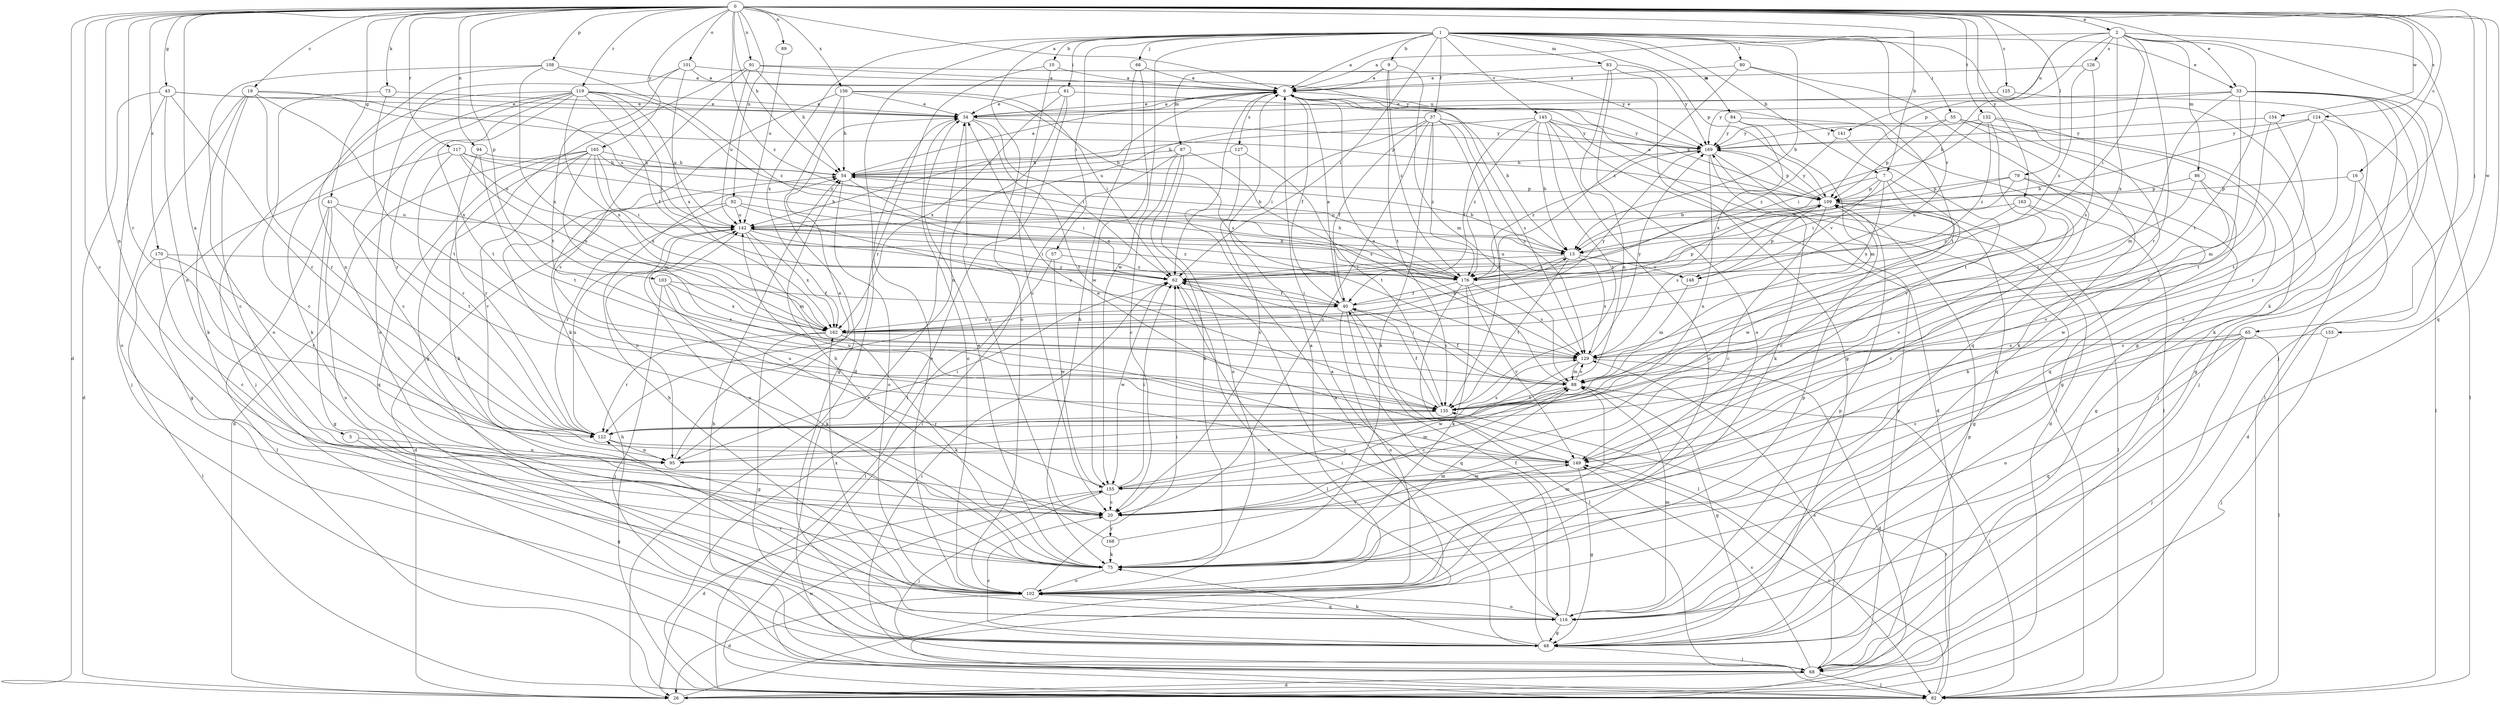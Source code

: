 strict digraph  {
0;
1;
2;
5;
6;
7;
9;
10;
13;
16;
19;
20;
26;
33;
34;
37;
40;
41;
43;
48;
54;
55;
57;
61;
62;
65;
66;
68;
73;
75;
79;
80;
82;
83;
84;
86;
87;
88;
89;
91;
92;
94;
95;
101;
102;
103;
108;
109;
116;
117;
119;
122;
124;
125;
126;
127;
129;
132;
135;
141;
142;
145;
148;
149;
153;
154;
155;
156;
162;
163;
165;
168;
169;
170;
176;
0 -> 2  [label=a];
0 -> 5  [label=a];
0 -> 6  [label=a];
0 -> 7  [label=b];
0 -> 16  [label=c];
0 -> 19  [label=c];
0 -> 20  [label=c];
0 -> 26  [label=d];
0 -> 33  [label=e];
0 -> 41  [label=g];
0 -> 43  [label=g];
0 -> 54  [label=h];
0 -> 65  [label=j];
0 -> 73  [label=k];
0 -> 79  [label=l];
0 -> 89  [label=n];
0 -> 91  [label=n];
0 -> 92  [label=n];
0 -> 94  [label=n];
0 -> 95  [label=n];
0 -> 101  [label=o];
0 -> 103  [label=p];
0 -> 108  [label=p];
0 -> 116  [label=q];
0 -> 117  [label=r];
0 -> 119  [label=r];
0 -> 122  [label=r];
0 -> 124  [label=s];
0 -> 125  [label=s];
0 -> 132  [label=t];
0 -> 153  [label=w];
0 -> 154  [label=w];
0 -> 156  [label=x];
0 -> 163  [label=y];
0 -> 165  [label=y];
0 -> 170  [label=z];
0 -> 176  [label=z];
1 -> 6  [label=a];
1 -> 7  [label=b];
1 -> 9  [label=b];
1 -> 10  [label=b];
1 -> 13  [label=b];
1 -> 26  [label=d];
1 -> 33  [label=e];
1 -> 37  [label=f];
1 -> 48  [label=g];
1 -> 55  [label=i];
1 -> 57  [label=i];
1 -> 61  [label=i];
1 -> 62  [label=i];
1 -> 66  [label=j];
1 -> 80  [label=l];
1 -> 83  [label=m];
1 -> 84  [label=m];
1 -> 102  [label=o];
1 -> 109  [label=p];
1 -> 145  [label=v];
1 -> 148  [label=v];
1 -> 155  [label=w];
1 -> 162  [label=x];
2 -> 6  [label=a];
2 -> 13  [label=b];
2 -> 62  [label=i];
2 -> 68  [label=j];
2 -> 75  [label=k];
2 -> 86  [label=m];
2 -> 109  [label=p];
2 -> 122  [label=r];
2 -> 126  [label=s];
2 -> 135  [label=t];
2 -> 141  [label=u];
2 -> 162  [label=x];
5 -> 48  [label=g];
5 -> 95  [label=n];
6 -> 34  [label=e];
6 -> 40  [label=f];
6 -> 109  [label=p];
6 -> 127  [label=s];
6 -> 129  [label=s];
6 -> 141  [label=u];
6 -> 142  [label=u];
7 -> 13  [label=b];
7 -> 20  [label=c];
7 -> 109  [label=p];
7 -> 148  [label=v];
7 -> 155  [label=w];
7 -> 162  [label=x];
9 -> 6  [label=a];
9 -> 87  [label=m];
9 -> 88  [label=m];
9 -> 135  [label=t];
9 -> 176  [label=z];
10 -> 6  [label=a];
10 -> 20  [label=c];
10 -> 122  [label=r];
13 -> 62  [label=i];
13 -> 129  [label=s];
13 -> 135  [label=t];
13 -> 148  [label=v];
13 -> 176  [label=z];
16 -> 26  [label=d];
16 -> 109  [label=p];
16 -> 149  [label=v];
19 -> 20  [label=c];
19 -> 34  [label=e];
19 -> 75  [label=k];
19 -> 102  [label=o];
19 -> 122  [label=r];
19 -> 142  [label=u];
19 -> 162  [label=x];
20 -> 168  [label=y];
26 -> 6  [label=a];
33 -> 34  [label=e];
33 -> 48  [label=g];
33 -> 68  [label=j];
33 -> 75  [label=k];
33 -> 82  [label=l];
33 -> 88  [label=m];
33 -> 149  [label=v];
33 -> 169  [label=y];
34 -> 6  [label=a];
34 -> 20  [label=c];
34 -> 62  [label=i];
34 -> 102  [label=o];
34 -> 135  [label=t];
34 -> 169  [label=y];
37 -> 20  [label=c];
37 -> 40  [label=f];
37 -> 62  [label=i];
37 -> 75  [label=k];
37 -> 129  [label=s];
37 -> 135  [label=t];
37 -> 142  [label=u];
37 -> 169  [label=y];
37 -> 176  [label=z];
40 -> 6  [label=a];
40 -> 62  [label=i];
40 -> 82  [label=l];
40 -> 102  [label=o];
40 -> 109  [label=p];
40 -> 116  [label=q];
40 -> 162  [label=x];
41 -> 48  [label=g];
41 -> 82  [label=l];
41 -> 102  [label=o];
41 -> 135  [label=t];
41 -> 142  [label=u];
43 -> 26  [label=d];
43 -> 34  [label=e];
43 -> 68  [label=j];
43 -> 95  [label=n];
43 -> 109  [label=p];
43 -> 122  [label=r];
48 -> 6  [label=a];
48 -> 20  [label=c];
48 -> 62  [label=i];
48 -> 68  [label=j];
48 -> 75  [label=k];
54 -> 6  [label=a];
54 -> 13  [label=b];
54 -> 62  [label=i];
54 -> 102  [label=o];
54 -> 109  [label=p];
55 -> 48  [label=g];
55 -> 68  [label=j];
55 -> 109  [label=p];
55 -> 116  [label=q];
55 -> 169  [label=y];
57 -> 82  [label=l];
57 -> 155  [label=w];
57 -> 176  [label=z];
61 -> 13  [label=b];
61 -> 34  [label=e];
61 -> 82  [label=l];
61 -> 95  [label=n];
61 -> 162  [label=x];
62 -> 40  [label=f];
62 -> 82  [label=l];
62 -> 155  [label=w];
65 -> 20  [label=c];
65 -> 68  [label=j];
65 -> 82  [label=l];
65 -> 102  [label=o];
65 -> 116  [label=q];
65 -> 129  [label=s];
66 -> 6  [label=a];
66 -> 75  [label=k];
66 -> 155  [label=w];
68 -> 26  [label=d];
68 -> 34  [label=e];
68 -> 54  [label=h];
68 -> 62  [label=i];
68 -> 82  [label=l];
68 -> 109  [label=p];
68 -> 129  [label=s];
68 -> 149  [label=v];
68 -> 169  [label=y];
73 -> 20  [label=c];
73 -> 34  [label=e];
73 -> 135  [label=t];
75 -> 34  [label=e];
75 -> 88  [label=m];
75 -> 102  [label=o];
75 -> 142  [label=u];
79 -> 13  [label=b];
79 -> 48  [label=g];
79 -> 62  [label=i];
79 -> 75  [label=k];
79 -> 109  [label=p];
80 -> 6  [label=a];
80 -> 116  [label=q];
80 -> 135  [label=t];
80 -> 176  [label=z];
82 -> 54  [label=h];
82 -> 135  [label=t];
82 -> 149  [label=v];
82 -> 155  [label=w];
83 -> 6  [label=a];
83 -> 48  [label=g];
83 -> 95  [label=n];
83 -> 102  [label=o];
83 -> 169  [label=y];
84 -> 82  [label=l];
84 -> 88  [label=m];
84 -> 162  [label=x];
84 -> 169  [label=y];
86 -> 109  [label=p];
86 -> 129  [label=s];
86 -> 149  [label=v];
86 -> 155  [label=w];
87 -> 20  [label=c];
87 -> 54  [label=h];
87 -> 75  [label=k];
87 -> 82  [label=l];
87 -> 102  [label=o];
87 -> 129  [label=s];
88 -> 6  [label=a];
88 -> 20  [label=c];
88 -> 40  [label=f];
88 -> 48  [label=g];
88 -> 62  [label=i];
88 -> 82  [label=l];
88 -> 129  [label=s];
88 -> 135  [label=t];
89 -> 142  [label=u];
91 -> 6  [label=a];
91 -> 48  [label=g];
91 -> 54  [label=h];
91 -> 142  [label=u];
91 -> 149  [label=v];
91 -> 169  [label=y];
92 -> 26  [label=d];
92 -> 122  [label=r];
92 -> 129  [label=s];
92 -> 142  [label=u];
92 -> 176  [label=z];
94 -> 54  [label=h];
94 -> 122  [label=r];
94 -> 135  [label=t];
95 -> 34  [label=e];
95 -> 62  [label=i];
101 -> 6  [label=a];
101 -> 102  [label=o];
101 -> 135  [label=t];
101 -> 162  [label=x];
101 -> 169  [label=y];
102 -> 6  [label=a];
102 -> 26  [label=d];
102 -> 34  [label=e];
102 -> 62  [label=i];
102 -> 88  [label=m];
102 -> 109  [label=p];
102 -> 116  [label=q];
102 -> 162  [label=x];
103 -> 40  [label=f];
103 -> 68  [label=j];
103 -> 75  [label=k];
103 -> 129  [label=s];
103 -> 162  [label=x];
108 -> 6  [label=a];
108 -> 95  [label=n];
108 -> 102  [label=o];
108 -> 162  [label=x];
108 -> 176  [label=z];
109 -> 6  [label=a];
109 -> 20  [label=c];
109 -> 48  [label=g];
109 -> 82  [label=l];
109 -> 129  [label=s];
109 -> 142  [label=u];
109 -> 169  [label=y];
116 -> 40  [label=f];
116 -> 48  [label=g];
116 -> 54  [label=h];
116 -> 62  [label=i];
116 -> 88  [label=m];
116 -> 102  [label=o];
116 -> 109  [label=p];
116 -> 122  [label=r];
117 -> 13  [label=b];
117 -> 48  [label=g];
117 -> 54  [label=h];
117 -> 122  [label=r];
117 -> 142  [label=u];
117 -> 162  [label=x];
119 -> 20  [label=c];
119 -> 34  [label=e];
119 -> 40  [label=f];
119 -> 62  [label=i];
119 -> 68  [label=j];
119 -> 75  [label=k];
119 -> 122  [label=r];
119 -> 135  [label=t];
119 -> 142  [label=u];
119 -> 162  [label=x];
119 -> 176  [label=z];
122 -> 95  [label=n];
122 -> 129  [label=s];
122 -> 142  [label=u];
122 -> 149  [label=v];
124 -> 13  [label=b];
124 -> 82  [label=l];
124 -> 122  [label=r];
124 -> 135  [label=t];
124 -> 169  [label=y];
125 -> 34  [label=e];
125 -> 82  [label=l];
126 -> 6  [label=a];
126 -> 129  [label=s];
126 -> 176  [label=z];
127 -> 20  [label=c];
127 -> 54  [label=h];
127 -> 135  [label=t];
129 -> 26  [label=d];
129 -> 88  [label=m];
129 -> 155  [label=w];
129 -> 169  [label=y];
132 -> 62  [label=i];
132 -> 75  [label=k];
132 -> 116  [label=q];
132 -> 135  [label=t];
132 -> 169  [label=y];
132 -> 176  [label=z];
135 -> 40  [label=f];
135 -> 122  [label=r];
141 -> 149  [label=v];
141 -> 176  [label=z];
142 -> 13  [label=b];
142 -> 62  [label=i];
142 -> 88  [label=m];
142 -> 95  [label=n];
142 -> 162  [label=x];
142 -> 176  [label=z];
145 -> 13  [label=b];
145 -> 26  [label=d];
145 -> 40  [label=f];
145 -> 54  [label=h];
145 -> 82  [label=l];
145 -> 102  [label=o];
145 -> 135  [label=t];
145 -> 169  [label=y];
145 -> 176  [label=z];
148 -> 88  [label=m];
148 -> 109  [label=p];
148 -> 142  [label=u];
149 -> 34  [label=e];
149 -> 48  [label=g];
149 -> 142  [label=u];
149 -> 155  [label=w];
153 -> 68  [label=j];
153 -> 129  [label=s];
154 -> 88  [label=m];
154 -> 135  [label=t];
154 -> 169  [label=y];
155 -> 20  [label=c];
155 -> 26  [label=d];
155 -> 62  [label=i];
155 -> 68  [label=j];
155 -> 88  [label=m];
155 -> 142  [label=u];
156 -> 34  [label=e];
156 -> 48  [label=g];
156 -> 54  [label=h];
156 -> 62  [label=i];
156 -> 75  [label=k];
156 -> 129  [label=s];
162 -> 13  [label=b];
162 -> 48  [label=g];
162 -> 75  [label=k];
162 -> 122  [label=r];
162 -> 129  [label=s];
162 -> 169  [label=y];
163 -> 20  [label=c];
163 -> 142  [label=u];
163 -> 149  [label=v];
163 -> 176  [label=z];
165 -> 13  [label=b];
165 -> 26  [label=d];
165 -> 54  [label=h];
165 -> 62  [label=i];
165 -> 75  [label=k];
165 -> 88  [label=m];
165 -> 116  [label=q];
165 -> 149  [label=v];
165 -> 162  [label=x];
168 -> 54  [label=h];
168 -> 75  [label=k];
168 -> 149  [label=v];
169 -> 26  [label=d];
169 -> 54  [label=h];
169 -> 75  [label=k];
169 -> 95  [label=n];
169 -> 109  [label=p];
169 -> 176  [label=z];
170 -> 20  [label=c];
170 -> 82  [label=l];
170 -> 122  [label=r];
170 -> 176  [label=z];
176 -> 40  [label=f];
176 -> 54  [label=h];
176 -> 75  [label=k];
176 -> 82  [label=l];
176 -> 129  [label=s];
176 -> 149  [label=v];
}

